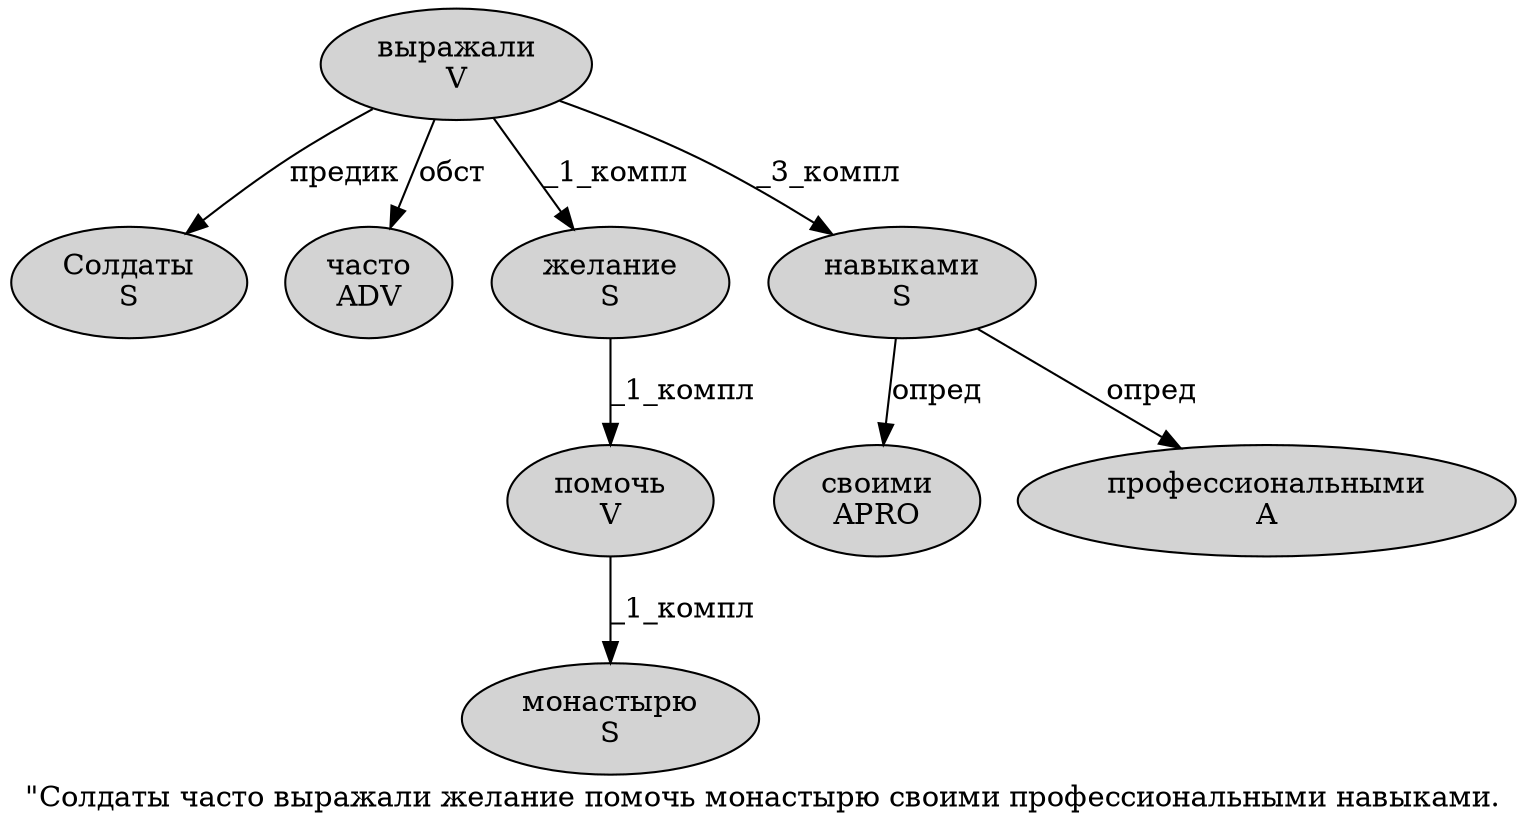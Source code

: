 digraph SENTENCE_797 {
	graph [label="\"Солдаты часто выражали желание помочь монастырю своими профессиональными навыками."]
	node [style=filled]
		1 [label="Солдаты
S" color="" fillcolor=lightgray penwidth=1 shape=ellipse]
		2 [label="часто
ADV" color="" fillcolor=lightgray penwidth=1 shape=ellipse]
		3 [label="выражали
V" color="" fillcolor=lightgray penwidth=1 shape=ellipse]
		4 [label="желание
S" color="" fillcolor=lightgray penwidth=1 shape=ellipse]
		5 [label="помочь
V" color="" fillcolor=lightgray penwidth=1 shape=ellipse]
		6 [label="монастырю
S" color="" fillcolor=lightgray penwidth=1 shape=ellipse]
		7 [label="своими
APRO" color="" fillcolor=lightgray penwidth=1 shape=ellipse]
		8 [label="профессиональными
A" color="" fillcolor=lightgray penwidth=1 shape=ellipse]
		9 [label="навыками
S" color="" fillcolor=lightgray penwidth=1 shape=ellipse]
			5 -> 6 [label="_1_компл"]
			4 -> 5 [label="_1_компл"]
			3 -> 1 [label="предик"]
			3 -> 2 [label="обст"]
			3 -> 4 [label="_1_компл"]
			3 -> 9 [label="_3_компл"]
			9 -> 7 [label="опред"]
			9 -> 8 [label="опред"]
}
